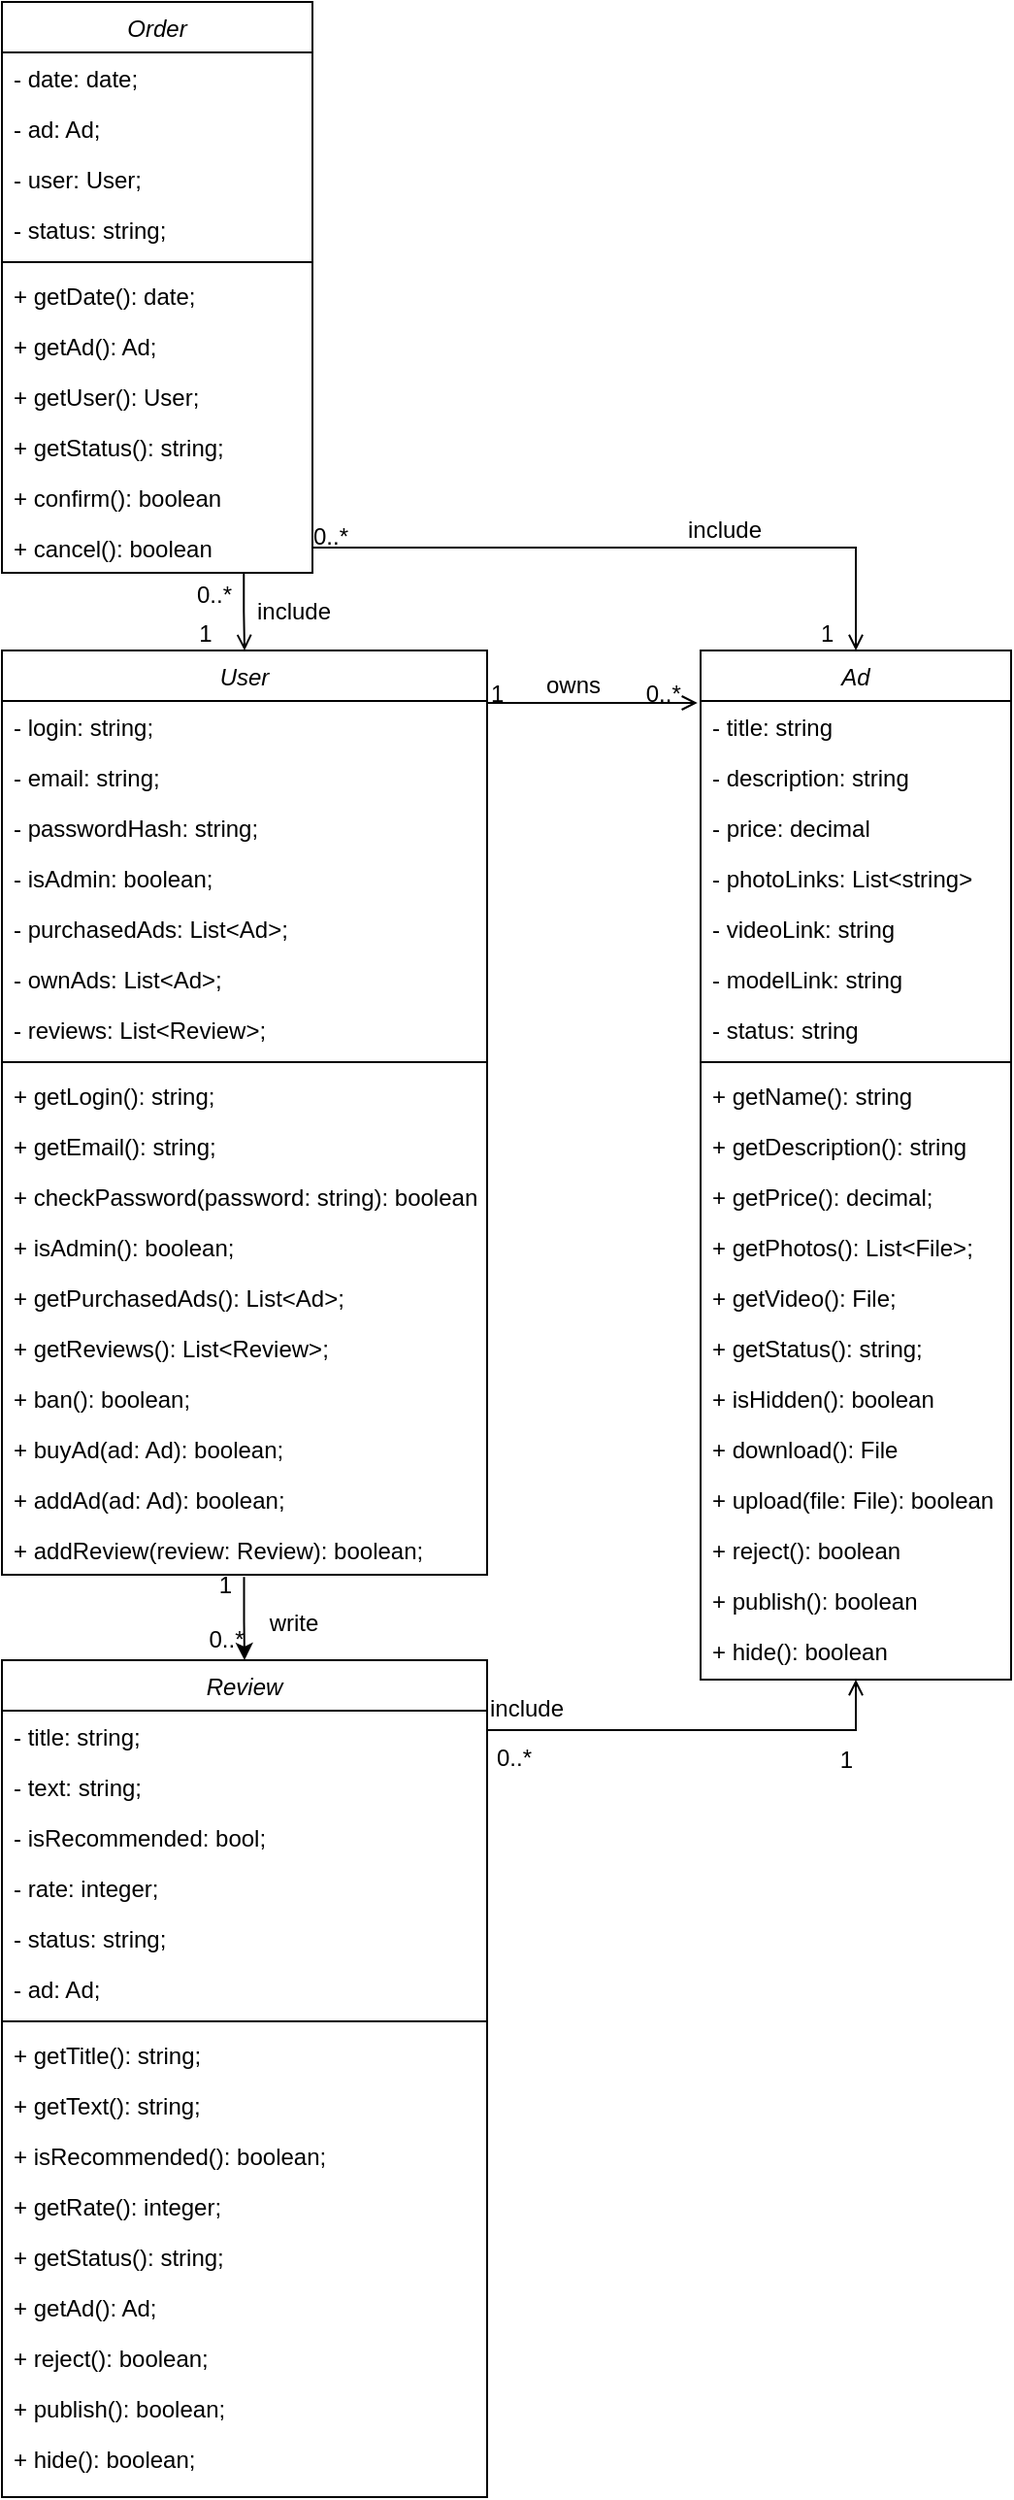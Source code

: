 <mxfile version="19.0.3" type="device"><diagram id="C5RBs43oDa-KdzZeNtuy" name="Page-1"><mxGraphModel dx="1043" dy="1888" grid="1" gridSize="10" guides="1" tooltips="1" connect="1" arrows="1" fold="1" page="1" pageScale="1" pageWidth="827" pageHeight="1169" math="0" shadow="0"><root><mxCell id="WIyWlLk6GJQsqaUBKTNV-0"/><mxCell id="WIyWlLk6GJQsqaUBKTNV-1" parent="WIyWlLk6GJQsqaUBKTNV-0"/><mxCell id="zkfFHV4jXpPFQw0GAbJ--0" value="User" style="swimlane;fontStyle=2;align=center;verticalAlign=top;childLayout=stackLayout;horizontal=1;startSize=26;horizontalStack=0;resizeParent=1;resizeLast=0;collapsible=1;marginBottom=0;rounded=0;shadow=0;strokeWidth=1;" parent="WIyWlLk6GJQsqaUBKTNV-1" vertex="1"><mxGeometry x="40" y="40" width="250" height="476" as="geometry"><mxRectangle x="230" y="140" width="160" height="26" as="alternateBounds"/></mxGeometry></mxCell><mxCell id="zkfFHV4jXpPFQw0GAbJ--1" value="- login: string;" style="text;align=left;verticalAlign=top;spacingLeft=4;spacingRight=4;overflow=hidden;rotatable=0;points=[[0,0.5],[1,0.5]];portConstraint=eastwest;" parent="zkfFHV4jXpPFQw0GAbJ--0" vertex="1"><mxGeometry y="26" width="250" height="26" as="geometry"/></mxCell><mxCell id="zkfFHV4jXpPFQw0GAbJ--2" value="- email: string;" style="text;align=left;verticalAlign=top;spacingLeft=4;spacingRight=4;overflow=hidden;rotatable=0;points=[[0,0.5],[1,0.5]];portConstraint=eastwest;rounded=0;shadow=0;html=0;" parent="zkfFHV4jXpPFQw0GAbJ--0" vertex="1"><mxGeometry y="52" width="250" height="26" as="geometry"/></mxCell><mxCell id="zkfFHV4jXpPFQw0GAbJ--3" value="- passwordHash: string;" style="text;align=left;verticalAlign=top;spacingLeft=4;spacingRight=4;overflow=hidden;rotatable=0;points=[[0,0.5],[1,0.5]];portConstraint=eastwest;rounded=0;shadow=0;html=0;" parent="zkfFHV4jXpPFQw0GAbJ--0" vertex="1"><mxGeometry y="78" width="250" height="26" as="geometry"/></mxCell><mxCell id="cvqIgWMpLT-JqJXg3VKT-1" value="- isAdmin: boolean;" style="text;align=left;verticalAlign=top;spacingLeft=4;spacingRight=4;overflow=hidden;rotatable=0;points=[[0,0.5],[1,0.5]];portConstraint=eastwest;rounded=0;shadow=0;html=0;" parent="zkfFHV4jXpPFQw0GAbJ--0" vertex="1"><mxGeometry y="104" width="250" height="26" as="geometry"/></mxCell><mxCell id="cvqIgWMpLT-JqJXg3VKT-2" value="- purchasedAds: List&lt;Ad&gt;;" style="text;align=left;verticalAlign=top;spacingLeft=4;spacingRight=4;overflow=hidden;rotatable=0;points=[[0,0.5],[1,0.5]];portConstraint=eastwest;rounded=0;shadow=0;html=0;" parent="zkfFHV4jXpPFQw0GAbJ--0" vertex="1"><mxGeometry y="130" width="250" height="26" as="geometry"/></mxCell><mxCell id="cvqIgWMpLT-JqJXg3VKT-8" value="- ownAds: List&lt;Ad&gt;;" style="text;align=left;verticalAlign=top;spacingLeft=4;spacingRight=4;overflow=hidden;rotatable=0;points=[[0,0.5],[1,0.5]];portConstraint=eastwest;rounded=0;shadow=0;html=0;" parent="zkfFHV4jXpPFQw0GAbJ--0" vertex="1"><mxGeometry y="156" width="250" height="26" as="geometry"/></mxCell><mxCell id="FAmlu_MuPORae8KGKjpq-1" value="- reviews: List&lt;Review&gt;;" style="text;align=left;verticalAlign=top;spacingLeft=4;spacingRight=4;overflow=hidden;rotatable=0;points=[[0,0.5],[1,0.5]];portConstraint=eastwest;rounded=0;shadow=0;html=0;" vertex="1" parent="zkfFHV4jXpPFQw0GAbJ--0"><mxGeometry y="182" width="250" height="26" as="geometry"/></mxCell><mxCell id="zkfFHV4jXpPFQw0GAbJ--4" value="" style="line;html=1;strokeWidth=1;align=left;verticalAlign=middle;spacingTop=-1;spacingLeft=3;spacingRight=3;rotatable=0;labelPosition=right;points=[];portConstraint=eastwest;" parent="zkfFHV4jXpPFQw0GAbJ--0" vertex="1"><mxGeometry y="208" width="250" height="8" as="geometry"/></mxCell><mxCell id="zkfFHV4jXpPFQw0GAbJ--5" value="+ getLogin(): string;" style="text;align=left;verticalAlign=top;spacingLeft=4;spacingRight=4;overflow=hidden;rotatable=0;points=[[0,0.5],[1,0.5]];portConstraint=eastwest;" parent="zkfFHV4jXpPFQw0GAbJ--0" vertex="1"><mxGeometry y="216" width="250" height="26" as="geometry"/></mxCell><mxCell id="cvqIgWMpLT-JqJXg3VKT-4" value="+ getEmail(): string;" style="text;align=left;verticalAlign=top;spacingLeft=4;spacingRight=4;overflow=hidden;rotatable=0;points=[[0,0.5],[1,0.5]];portConstraint=eastwest;" parent="zkfFHV4jXpPFQw0GAbJ--0" vertex="1"><mxGeometry y="242" width="250" height="26" as="geometry"/></mxCell><mxCell id="cvqIgWMpLT-JqJXg3VKT-5" value="+ checkPassword(password: string): boolean;" style="text;align=left;verticalAlign=top;spacingLeft=4;spacingRight=4;overflow=hidden;rotatable=0;points=[[0,0.5],[1,0.5]];portConstraint=eastwest;" parent="zkfFHV4jXpPFQw0GAbJ--0" vertex="1"><mxGeometry y="268" width="250" height="26" as="geometry"/></mxCell><mxCell id="cvqIgWMpLT-JqJXg3VKT-6" value="+ isAdmin(): boolean;" style="text;align=left;verticalAlign=top;spacingLeft=4;spacingRight=4;overflow=hidden;rotatable=0;points=[[0,0.5],[1,0.5]];portConstraint=eastwest;" parent="zkfFHV4jXpPFQw0GAbJ--0" vertex="1"><mxGeometry y="294" width="250" height="26" as="geometry"/></mxCell><mxCell id="cvqIgWMpLT-JqJXg3VKT-7" value="+ getPurchasedAds(): List&lt;Ad&gt;;" style="text;align=left;verticalAlign=top;spacingLeft=4;spacingRight=4;overflow=hidden;rotatable=0;points=[[0,0.5],[1,0.5]];portConstraint=eastwest;" parent="zkfFHV4jXpPFQw0GAbJ--0" vertex="1"><mxGeometry y="320" width="250" height="26" as="geometry"/></mxCell><mxCell id="FAmlu_MuPORae8KGKjpq-0" value="+ getReviews(): List&lt;Review&gt;;" style="text;align=left;verticalAlign=top;spacingLeft=4;spacingRight=4;overflow=hidden;rotatable=0;points=[[0,0.5],[1,0.5]];portConstraint=eastwest;" vertex="1" parent="zkfFHV4jXpPFQw0GAbJ--0"><mxGeometry y="346" width="250" height="26" as="geometry"/></mxCell><mxCell id="cvqIgWMpLT-JqJXg3VKT-9" value="+ ban(): boolean;" style="text;align=left;verticalAlign=top;spacingLeft=4;spacingRight=4;overflow=hidden;rotatable=0;points=[[0,0.5],[1,0.5]];portConstraint=eastwest;" parent="zkfFHV4jXpPFQw0GAbJ--0" vertex="1"><mxGeometry y="372" width="250" height="26" as="geometry"/></mxCell><mxCell id="cvqIgWMpLT-JqJXg3VKT-49" value="+ buyAd(ad: Ad): boolean;" style="text;align=left;verticalAlign=top;spacingLeft=4;spacingRight=4;overflow=hidden;rotatable=0;points=[[0,0.5],[1,0.5]];portConstraint=eastwest;" parent="zkfFHV4jXpPFQw0GAbJ--0" vertex="1"><mxGeometry y="398" width="250" height="26" as="geometry"/></mxCell><mxCell id="cvqIgWMpLT-JqJXg3VKT-50" value="+ addAd(ad: Ad): boolean;" style="text;align=left;verticalAlign=top;spacingLeft=4;spacingRight=4;overflow=hidden;rotatable=0;points=[[0,0.5],[1,0.5]];portConstraint=eastwest;" parent="zkfFHV4jXpPFQw0GAbJ--0" vertex="1"><mxGeometry y="424" width="250" height="26" as="geometry"/></mxCell><mxCell id="FAmlu_MuPORae8KGKjpq-2" value="+ addReview(review: Review): boolean;" style="text;align=left;verticalAlign=top;spacingLeft=4;spacingRight=4;overflow=hidden;rotatable=0;points=[[0,0.5],[1,0.5]];portConstraint=eastwest;" vertex="1" parent="zkfFHV4jXpPFQw0GAbJ--0"><mxGeometry y="450" width="250" height="26" as="geometry"/></mxCell><mxCell id="zkfFHV4jXpPFQw0GAbJ--17" value="Ad" style="swimlane;fontStyle=2;align=center;verticalAlign=top;childLayout=stackLayout;horizontal=1;startSize=26;horizontalStack=0;resizeParent=1;resizeLast=0;collapsible=1;marginBottom=0;rounded=0;shadow=0;strokeWidth=1;" parent="WIyWlLk6GJQsqaUBKTNV-1" vertex="1"><mxGeometry x="400" y="40" width="160" height="530" as="geometry"><mxRectangle x="550" y="140" width="160" height="26" as="alternateBounds"/></mxGeometry></mxCell><mxCell id="zkfFHV4jXpPFQw0GAbJ--18" value="- title: string" style="text;align=left;verticalAlign=top;spacingLeft=4;spacingRight=4;overflow=hidden;rotatable=0;points=[[0,0.5],[1,0.5]];portConstraint=eastwest;" parent="zkfFHV4jXpPFQw0GAbJ--17" vertex="1"><mxGeometry y="26" width="160" height="26" as="geometry"/></mxCell><mxCell id="zkfFHV4jXpPFQw0GAbJ--19" value="- description: string" style="text;align=left;verticalAlign=top;spacingLeft=4;spacingRight=4;overflow=hidden;rotatable=0;points=[[0,0.5],[1,0.5]];portConstraint=eastwest;rounded=0;shadow=0;html=0;" parent="zkfFHV4jXpPFQw0GAbJ--17" vertex="1"><mxGeometry y="52" width="160" height="26" as="geometry"/></mxCell><mxCell id="zkfFHV4jXpPFQw0GAbJ--20" value="- price: decimal" style="text;align=left;verticalAlign=top;spacingLeft=4;spacingRight=4;overflow=hidden;rotatable=0;points=[[0,0.5],[1,0.5]];portConstraint=eastwest;rounded=0;shadow=0;html=0;" parent="zkfFHV4jXpPFQw0GAbJ--17" vertex="1"><mxGeometry y="78" width="160" height="26" as="geometry"/></mxCell><mxCell id="zkfFHV4jXpPFQw0GAbJ--21" value="- photoLinks: List&lt;string&gt;" style="text;align=left;verticalAlign=top;spacingLeft=4;spacingRight=4;overflow=hidden;rotatable=0;points=[[0,0.5],[1,0.5]];portConstraint=eastwest;rounded=0;shadow=0;html=0;" parent="zkfFHV4jXpPFQw0GAbJ--17" vertex="1"><mxGeometry y="104" width="160" height="26" as="geometry"/></mxCell><mxCell id="zkfFHV4jXpPFQw0GAbJ--22" value="- videoLink: string" style="text;align=left;verticalAlign=top;spacingLeft=4;spacingRight=4;overflow=hidden;rotatable=0;points=[[0,0.5],[1,0.5]];portConstraint=eastwest;rounded=0;shadow=0;html=0;" parent="zkfFHV4jXpPFQw0GAbJ--17" vertex="1"><mxGeometry y="130" width="160" height="26" as="geometry"/></mxCell><mxCell id="cvqIgWMpLT-JqJXg3VKT-33" value="- modelLink: string" style="text;align=left;verticalAlign=top;spacingLeft=4;spacingRight=4;overflow=hidden;rotatable=0;points=[[0,0.5],[1,0.5]];portConstraint=eastwest;rounded=0;shadow=0;html=0;" parent="zkfFHV4jXpPFQw0GAbJ--17" vertex="1"><mxGeometry y="156" width="160" height="26" as="geometry"/></mxCell><mxCell id="y5xBoWByWlbSDaRMGP8M-30" value="- status: string" style="text;align=left;verticalAlign=top;spacingLeft=4;spacingRight=4;overflow=hidden;rotatable=0;points=[[0,0.5],[1,0.5]];portConstraint=eastwest;rounded=0;shadow=0;html=0;" parent="zkfFHV4jXpPFQw0GAbJ--17" vertex="1"><mxGeometry y="182" width="160" height="26" as="geometry"/></mxCell><mxCell id="zkfFHV4jXpPFQw0GAbJ--23" value="" style="line;html=1;strokeWidth=1;align=left;verticalAlign=middle;spacingTop=-1;spacingLeft=3;spacingRight=3;rotatable=0;labelPosition=right;points=[];portConstraint=eastwest;" parent="zkfFHV4jXpPFQw0GAbJ--17" vertex="1"><mxGeometry y="208" width="160" height="8" as="geometry"/></mxCell><mxCell id="cvqIgWMpLT-JqJXg3VKT-35" value="+ getName(): string" style="text;align=left;verticalAlign=top;spacingLeft=4;spacingRight=4;overflow=hidden;rotatable=0;points=[[0,0.5],[1,0.5]];portConstraint=eastwest;rounded=0;shadow=0;html=0;" parent="zkfFHV4jXpPFQw0GAbJ--17" vertex="1"><mxGeometry y="216" width="160" height="26" as="geometry"/></mxCell><mxCell id="cvqIgWMpLT-JqJXg3VKT-36" value="+ getDescription(): string" style="text;align=left;verticalAlign=top;spacingLeft=4;spacingRight=4;overflow=hidden;rotatable=0;points=[[0,0.5],[1,0.5]];portConstraint=eastwest;rounded=0;shadow=0;html=0;" parent="zkfFHV4jXpPFQw0GAbJ--17" vertex="1"><mxGeometry y="242" width="160" height="26" as="geometry"/></mxCell><mxCell id="cvqIgWMpLT-JqJXg3VKT-37" value="+ getPrice(): decimal;" style="text;align=left;verticalAlign=top;spacingLeft=4;spacingRight=4;overflow=hidden;rotatable=0;points=[[0,0.5],[1,0.5]];portConstraint=eastwest;rounded=0;shadow=0;html=0;" parent="zkfFHV4jXpPFQw0GAbJ--17" vertex="1"><mxGeometry y="268" width="160" height="26" as="geometry"/></mxCell><mxCell id="cvqIgWMpLT-JqJXg3VKT-38" value="+ getPhotos(): List&lt;File&gt;;" style="text;align=left;verticalAlign=top;spacingLeft=4;spacingRight=4;overflow=hidden;rotatable=0;points=[[0,0.5],[1,0.5]];portConstraint=eastwest;rounded=0;shadow=0;html=0;" parent="zkfFHV4jXpPFQw0GAbJ--17" vertex="1"><mxGeometry y="294" width="160" height="26" as="geometry"/></mxCell><mxCell id="cvqIgWMpLT-JqJXg3VKT-39" value="+ getVideo(): File;" style="text;align=left;verticalAlign=top;spacingLeft=4;spacingRight=4;overflow=hidden;rotatable=0;points=[[0,0.5],[1,0.5]];portConstraint=eastwest;rounded=0;shadow=0;html=0;" parent="zkfFHV4jXpPFQw0GAbJ--17" vertex="1"><mxGeometry y="320" width="160" height="26" as="geometry"/></mxCell><mxCell id="y5xBoWByWlbSDaRMGP8M-32" value="+ getStatus(): string;" style="text;align=left;verticalAlign=top;spacingLeft=4;spacingRight=4;overflow=hidden;rotatable=0;points=[[0,0.5],[1,0.5]];portConstraint=eastwest;rounded=0;shadow=0;html=0;" parent="zkfFHV4jXpPFQw0GAbJ--17" vertex="1"><mxGeometry y="346" width="160" height="26" as="geometry"/></mxCell><mxCell id="y5xBoWByWlbSDaRMGP8M-31" value="+ isHidden(): boolean" style="text;align=left;verticalAlign=top;spacingLeft=4;spacingRight=4;overflow=hidden;rotatable=0;points=[[0,0.5],[1,0.5]];portConstraint=eastwest;" parent="zkfFHV4jXpPFQw0GAbJ--17" vertex="1"><mxGeometry y="372" width="160" height="26" as="geometry"/></mxCell><mxCell id="zkfFHV4jXpPFQw0GAbJ--25" value="+ download(): File" style="text;align=left;verticalAlign=top;spacingLeft=4;spacingRight=4;overflow=hidden;rotatable=0;points=[[0,0.5],[1,0.5]];portConstraint=eastwest;" parent="zkfFHV4jXpPFQw0GAbJ--17" vertex="1"><mxGeometry y="398" width="160" height="26" as="geometry"/></mxCell><mxCell id="cvqIgWMpLT-JqJXg3VKT-34" value="+ upload(file: File): boolean" style="text;align=left;verticalAlign=top;spacingLeft=4;spacingRight=4;overflow=hidden;rotatable=0;points=[[0,0.5],[1,0.5]];portConstraint=eastwest;" parent="zkfFHV4jXpPFQw0GAbJ--17" vertex="1"><mxGeometry y="424" width="160" height="26" as="geometry"/></mxCell><mxCell id="y5xBoWByWlbSDaRMGP8M-33" value="+ reject(): boolean" style="text;align=left;verticalAlign=top;spacingLeft=4;spacingRight=4;overflow=hidden;rotatable=0;points=[[0,0.5],[1,0.5]];portConstraint=eastwest;" parent="zkfFHV4jXpPFQw0GAbJ--17" vertex="1"><mxGeometry y="450" width="160" height="26" as="geometry"/></mxCell><mxCell id="y5xBoWByWlbSDaRMGP8M-34" value="+ publish(): boolean" style="text;align=left;verticalAlign=top;spacingLeft=4;spacingRight=4;overflow=hidden;rotatable=0;points=[[0,0.5],[1,0.5]];portConstraint=eastwest;" parent="zkfFHV4jXpPFQw0GAbJ--17" vertex="1"><mxGeometry y="476" width="160" height="26" as="geometry"/></mxCell><mxCell id="y5xBoWByWlbSDaRMGP8M-37" value="+ hide(): boolean" style="text;align=left;verticalAlign=top;spacingLeft=4;spacingRight=4;overflow=hidden;rotatable=0;points=[[0,0.5],[1,0.5]];portConstraint=eastwest;" parent="zkfFHV4jXpPFQw0GAbJ--17" vertex="1"><mxGeometry y="502" width="160" height="26" as="geometry"/></mxCell><mxCell id="zkfFHV4jXpPFQw0GAbJ--26" value="" style="endArrow=open;shadow=0;strokeWidth=1;rounded=0;endFill=1;edgeStyle=elbowEdgeStyle;elbow=vertical;entryX=-0.01;entryY=0.051;entryDx=0;entryDy=0;entryPerimeter=0;" parent="WIyWlLk6GJQsqaUBKTNV-1" source="zkfFHV4jXpPFQw0GAbJ--0" target="zkfFHV4jXpPFQw0GAbJ--17" edge="1"><mxGeometry x="0.5" y="41" relative="1" as="geometry"><mxPoint x="380" y="192" as="sourcePoint"/><mxPoint x="540" y="192" as="targetPoint"/><mxPoint x="-40" y="32" as="offset"/></mxGeometry></mxCell><mxCell id="zkfFHV4jXpPFQw0GAbJ--27" value="1" style="resizable=0;align=left;verticalAlign=bottom;labelBackgroundColor=none;fontSize=12;" parent="zkfFHV4jXpPFQw0GAbJ--26" connectable="0" vertex="1"><mxGeometry x="-1" relative="1" as="geometry"><mxPoint y="4" as="offset"/></mxGeometry></mxCell><mxCell id="zkfFHV4jXpPFQw0GAbJ--28" value="0..*" style="resizable=0;align=right;verticalAlign=bottom;labelBackgroundColor=none;fontSize=12;" parent="zkfFHV4jXpPFQw0GAbJ--26" connectable="0" vertex="1"><mxGeometry x="1" relative="1" as="geometry"><mxPoint x="-7" y="4" as="offset"/></mxGeometry></mxCell><mxCell id="zkfFHV4jXpPFQw0GAbJ--29" value="owns" style="text;html=1;resizable=0;points=[];;align=center;verticalAlign=middle;labelBackgroundColor=none;rounded=0;shadow=0;strokeWidth=1;fontSize=12;" parent="zkfFHV4jXpPFQw0GAbJ--26" vertex="1" connectable="0"><mxGeometry x="0.5" y="49" relative="1" as="geometry"><mxPoint x="-38" y="40" as="offset"/></mxGeometry></mxCell><mxCell id="y5xBoWByWlbSDaRMGP8M-0" value="Review" style="swimlane;fontStyle=2;align=center;verticalAlign=top;childLayout=stackLayout;horizontal=1;startSize=26;horizontalStack=0;resizeParent=1;resizeLast=0;collapsible=1;marginBottom=0;rounded=0;shadow=0;strokeWidth=1;" parent="WIyWlLk6GJQsqaUBKTNV-1" vertex="1"><mxGeometry x="40" y="560" width="250" height="431" as="geometry"><mxRectangle x="230" y="140" width="160" height="26" as="alternateBounds"/></mxGeometry></mxCell><mxCell id="y5xBoWByWlbSDaRMGP8M-1" value="- title: string;" style="text;align=left;verticalAlign=top;spacingLeft=4;spacingRight=4;overflow=hidden;rotatable=0;points=[[0,0.5],[1,0.5]];portConstraint=eastwest;" parent="y5xBoWByWlbSDaRMGP8M-0" vertex="1"><mxGeometry y="26" width="250" height="26" as="geometry"/></mxCell><mxCell id="y5xBoWByWlbSDaRMGP8M-2" value="- text: string;" style="text;align=left;verticalAlign=top;spacingLeft=4;spacingRight=4;overflow=hidden;rotatable=0;points=[[0,0.5],[1,0.5]];portConstraint=eastwest;rounded=0;shadow=0;html=0;" parent="y5xBoWByWlbSDaRMGP8M-0" vertex="1"><mxGeometry y="52" width="250" height="26" as="geometry"/></mxCell><mxCell id="y5xBoWByWlbSDaRMGP8M-3" value="- isRecommended: bool;" style="text;align=left;verticalAlign=top;spacingLeft=4;spacingRight=4;overflow=hidden;rotatable=0;points=[[0,0.5],[1,0.5]];portConstraint=eastwest;rounded=0;shadow=0;html=0;" parent="y5xBoWByWlbSDaRMGP8M-0" vertex="1"><mxGeometry y="78" width="250" height="26" as="geometry"/></mxCell><mxCell id="y5xBoWByWlbSDaRMGP8M-4" value="- rate: integer;" style="text;align=left;verticalAlign=top;spacingLeft=4;spacingRight=4;overflow=hidden;rotatable=0;points=[[0,0.5],[1,0.5]];portConstraint=eastwest;rounded=0;shadow=0;html=0;" parent="y5xBoWByWlbSDaRMGP8M-0" vertex="1"><mxGeometry y="104" width="250" height="26" as="geometry"/></mxCell><mxCell id="y5xBoWByWlbSDaRMGP8M-16" value="- status: string;" style="text;align=left;verticalAlign=top;spacingLeft=4;spacingRight=4;overflow=hidden;rotatable=0;points=[[0,0.5],[1,0.5]];portConstraint=eastwest;rounded=0;shadow=0;html=0;" parent="y5xBoWByWlbSDaRMGP8M-0" vertex="1"><mxGeometry y="130" width="250" height="26" as="geometry"/></mxCell><mxCell id="y5xBoWByWlbSDaRMGP8M-5" value="- ad: Ad;" style="text;align=left;verticalAlign=top;spacingLeft=4;spacingRight=4;overflow=hidden;rotatable=0;points=[[0,0.5],[1,0.5]];portConstraint=eastwest;rounded=0;shadow=0;html=0;" parent="y5xBoWByWlbSDaRMGP8M-0" vertex="1"><mxGeometry y="156" width="250" height="26" as="geometry"/></mxCell><mxCell id="y5xBoWByWlbSDaRMGP8M-7" value="" style="line;html=1;strokeWidth=1;align=left;verticalAlign=middle;spacingTop=-1;spacingLeft=3;spacingRight=3;rotatable=0;labelPosition=right;points=[];portConstraint=eastwest;" parent="y5xBoWByWlbSDaRMGP8M-0" vertex="1"><mxGeometry y="182" width="250" height="8" as="geometry"/></mxCell><mxCell id="y5xBoWByWlbSDaRMGP8M-8" value="+ getTitle(): string;" style="text;align=left;verticalAlign=top;spacingLeft=4;spacingRight=4;overflow=hidden;rotatable=0;points=[[0,0.5],[1,0.5]];portConstraint=eastwest;" parent="y5xBoWByWlbSDaRMGP8M-0" vertex="1"><mxGeometry y="190" width="250" height="26" as="geometry"/></mxCell><mxCell id="y5xBoWByWlbSDaRMGP8M-9" value="+ getText(): string;" style="text;align=left;verticalAlign=top;spacingLeft=4;spacingRight=4;overflow=hidden;rotatable=0;points=[[0,0.5],[1,0.5]];portConstraint=eastwest;" parent="y5xBoWByWlbSDaRMGP8M-0" vertex="1"><mxGeometry y="216" width="250" height="26" as="geometry"/></mxCell><mxCell id="y5xBoWByWlbSDaRMGP8M-13" value="+ isRecommended(): boolean;" style="text;align=left;verticalAlign=top;spacingLeft=4;spacingRight=4;overflow=hidden;rotatable=0;points=[[0,0.5],[1,0.5]];portConstraint=eastwest;" parent="y5xBoWByWlbSDaRMGP8M-0" vertex="1"><mxGeometry y="242" width="250" height="26" as="geometry"/></mxCell><mxCell id="y5xBoWByWlbSDaRMGP8M-11" value="+ getRate(): integer;" style="text;align=left;verticalAlign=top;spacingLeft=4;spacingRight=4;overflow=hidden;rotatable=0;points=[[0,0.5],[1,0.5]];portConstraint=eastwest;" parent="y5xBoWByWlbSDaRMGP8M-0" vertex="1"><mxGeometry y="268" width="250" height="26" as="geometry"/></mxCell><mxCell id="y5xBoWByWlbSDaRMGP8M-12" value="+ getStatus(): string;" style="text;align=left;verticalAlign=top;spacingLeft=4;spacingRight=4;overflow=hidden;rotatable=0;points=[[0,0.5],[1,0.5]];portConstraint=eastwest;" parent="y5xBoWByWlbSDaRMGP8M-0" vertex="1"><mxGeometry y="294" width="250" height="26" as="geometry"/></mxCell><mxCell id="y5xBoWByWlbSDaRMGP8M-14" value="+ getAd(): Ad;" style="text;align=left;verticalAlign=top;spacingLeft=4;spacingRight=4;overflow=hidden;rotatable=0;points=[[0,0.5],[1,0.5]];portConstraint=eastwest;" parent="y5xBoWByWlbSDaRMGP8M-0" vertex="1"><mxGeometry y="320" width="250" height="26" as="geometry"/></mxCell><mxCell id="y5xBoWByWlbSDaRMGP8M-35" value="+ reject(): boolean;" style="text;align=left;verticalAlign=top;spacingLeft=4;spacingRight=4;overflow=hidden;rotatable=0;points=[[0,0.5],[1,0.5]];portConstraint=eastwest;" parent="y5xBoWByWlbSDaRMGP8M-0" vertex="1"><mxGeometry y="346" width="250" height="26" as="geometry"/></mxCell><mxCell id="y5xBoWByWlbSDaRMGP8M-36" value="+ publish(): boolean;" style="text;align=left;verticalAlign=top;spacingLeft=4;spacingRight=4;overflow=hidden;rotatable=0;points=[[0,0.5],[1,0.5]];portConstraint=eastwest;" parent="y5xBoWByWlbSDaRMGP8M-0" vertex="1"><mxGeometry y="372" width="250" height="26" as="geometry"/></mxCell><mxCell id="y5xBoWByWlbSDaRMGP8M-38" value="+ hide(): boolean;" style="text;align=left;verticalAlign=top;spacingLeft=4;spacingRight=4;overflow=hidden;rotatable=0;points=[[0,0.5],[1,0.5]];portConstraint=eastwest;" parent="y5xBoWByWlbSDaRMGP8M-0" vertex="1"><mxGeometry y="398" width="250" height="26" as="geometry"/></mxCell><mxCell id="y5xBoWByWlbSDaRMGP8M-21" value="" style="endArrow=classic;shadow=0;strokeWidth=1;rounded=0;endFill=1;edgeStyle=elbowEdgeStyle;elbow=vertical;entryX=0.5;entryY=0;entryDx=0;entryDy=0;startArrow=none;startFill=0;exitX=0.499;exitY=1.045;exitDx=0;exitDy=0;exitPerimeter=0;" parent="WIyWlLk6GJQsqaUBKTNV-1" source="FAmlu_MuPORae8KGKjpq-2" target="y5xBoWByWlbSDaRMGP8M-0" edge="1"><mxGeometry x="0.5" y="41" relative="1" as="geometry"><mxPoint x="165" y="510" as="sourcePoint"/><mxPoint x="320" y="457" as="targetPoint"/><mxPoint x="-40" y="32" as="offset"/><Array as="points"><mxPoint x="165" y="540"/><mxPoint x="280" y="417"/><mxPoint x="240" y="327"/></Array></mxGeometry></mxCell><mxCell id="y5xBoWByWlbSDaRMGP8M-22" value="0..*" style="resizable=0;align=left;verticalAlign=bottom;labelBackgroundColor=none;fontSize=12;" parent="y5xBoWByWlbSDaRMGP8M-21" connectable="0" vertex="1"><mxGeometry x="-1" relative="1" as="geometry"><mxPoint x="-20" y="41" as="offset"/></mxGeometry></mxCell><mxCell id="y5xBoWByWlbSDaRMGP8M-23" value="1" style="resizable=0;align=right;verticalAlign=bottom;labelBackgroundColor=none;fontSize=12;" parent="y5xBoWByWlbSDaRMGP8M-21" connectable="0" vertex="1"><mxGeometry x="1" relative="1" as="geometry"><mxPoint x="-5" y="-30" as="offset"/></mxGeometry></mxCell><mxCell id="y5xBoWByWlbSDaRMGP8M-24" value="write" style="text;html=1;resizable=0;points=[];;align=center;verticalAlign=middle;labelBackgroundColor=none;rounded=0;shadow=0;strokeWidth=1;fontSize=12;" parent="y5xBoWByWlbSDaRMGP8M-21" vertex="1" connectable="0"><mxGeometry x="0.5" y="49" relative="1" as="geometry"><mxPoint x="-24" y="-9" as="offset"/></mxGeometry></mxCell><mxCell id="y5xBoWByWlbSDaRMGP8M-25" value="" style="endArrow=none;shadow=0;strokeWidth=1;rounded=0;endFill=0;edgeStyle=elbowEdgeStyle;elbow=vertical;entryX=1;entryY=0.5;entryDx=0;entryDy=0;startArrow=open;startFill=0;exitX=0.5;exitY=1;exitDx=0;exitDy=0;" parent="WIyWlLk6GJQsqaUBKTNV-1" source="zkfFHV4jXpPFQw0GAbJ--17" target="y5xBoWByWlbSDaRMGP8M-4" edge="1"><mxGeometry x="0.5" y="41" relative="1" as="geometry"><mxPoint x="350" y="440" as="sourcePoint"/><mxPoint x="350.25" y="480.32" as="targetPoint"/><mxPoint x="-40" y="32" as="offset"/><Array as="points"><mxPoint x="400" y="596"/><mxPoint x="465.25" y="418.32"/><mxPoint x="425.25" y="328.32"/></Array></mxGeometry></mxCell><mxCell id="y5xBoWByWlbSDaRMGP8M-26" value="0..*" style="resizable=0;align=left;verticalAlign=bottom;labelBackgroundColor=none;fontSize=12;" parent="y5xBoWByWlbSDaRMGP8M-25" connectable="0" vertex="1"><mxGeometry x="-1" relative="1" as="geometry"><mxPoint x="-187" y="49" as="offset"/></mxGeometry></mxCell><mxCell id="y5xBoWByWlbSDaRMGP8M-27" value="1" style="resizable=0;align=right;verticalAlign=bottom;labelBackgroundColor=none;fontSize=12;" parent="y5xBoWByWlbSDaRMGP8M-25" connectable="0" vertex="1"><mxGeometry x="1" relative="1" as="geometry"><mxPoint x="190" y="-57" as="offset"/></mxGeometry></mxCell><mxCell id="y5xBoWByWlbSDaRMGP8M-28" value="include" style="text;html=1;resizable=0;points=[];;align=center;verticalAlign=middle;labelBackgroundColor=none;rounded=0;shadow=0;strokeWidth=1;fontSize=12;" parent="y5xBoWByWlbSDaRMGP8M-25" vertex="1" connectable="0"><mxGeometry x="0.5" y="49" relative="1" as="geometry"><mxPoint x="-29" y="-18" as="offset"/></mxGeometry></mxCell><mxCell id="y5xBoWByWlbSDaRMGP8M-39" value="Order" style="swimlane;fontStyle=2;align=center;verticalAlign=top;childLayout=stackLayout;horizontal=1;startSize=26;horizontalStack=0;resizeParent=1;resizeLast=0;collapsible=1;marginBottom=0;rounded=0;shadow=0;strokeWidth=1;" parent="WIyWlLk6GJQsqaUBKTNV-1" vertex="1"><mxGeometry x="40" y="-294" width="160" height="294" as="geometry"><mxRectangle x="550" y="140" width="160" height="26" as="alternateBounds"/></mxGeometry></mxCell><mxCell id="y5xBoWByWlbSDaRMGP8M-40" value="- date: date;" style="text;align=left;verticalAlign=top;spacingLeft=4;spacingRight=4;overflow=hidden;rotatable=0;points=[[0,0.5],[1,0.5]];portConstraint=eastwest;" parent="y5xBoWByWlbSDaRMGP8M-39" vertex="1"><mxGeometry y="26" width="160" height="26" as="geometry"/></mxCell><mxCell id="y5xBoWByWlbSDaRMGP8M-41" value="- ad: Ad;" style="text;align=left;verticalAlign=top;spacingLeft=4;spacingRight=4;overflow=hidden;rotatable=0;points=[[0,0.5],[1,0.5]];portConstraint=eastwest;rounded=0;shadow=0;html=0;" parent="y5xBoWByWlbSDaRMGP8M-39" vertex="1"><mxGeometry y="52" width="160" height="26" as="geometry"/></mxCell><mxCell id="y5xBoWByWlbSDaRMGP8M-42" value="- user: User;" style="text;align=left;verticalAlign=top;spacingLeft=4;spacingRight=4;overflow=hidden;rotatable=0;points=[[0,0.5],[1,0.5]];portConstraint=eastwest;rounded=0;shadow=0;html=0;" parent="y5xBoWByWlbSDaRMGP8M-39" vertex="1"><mxGeometry y="78" width="160" height="26" as="geometry"/></mxCell><mxCell id="y5xBoWByWlbSDaRMGP8M-43" value="- status: string;" style="text;align=left;verticalAlign=top;spacingLeft=4;spacingRight=4;overflow=hidden;rotatable=0;points=[[0,0.5],[1,0.5]];portConstraint=eastwest;rounded=0;shadow=0;html=0;" parent="y5xBoWByWlbSDaRMGP8M-39" vertex="1"><mxGeometry y="104" width="160" height="26" as="geometry"/></mxCell><mxCell id="y5xBoWByWlbSDaRMGP8M-47" value="" style="line;html=1;strokeWidth=1;align=left;verticalAlign=middle;spacingTop=-1;spacingLeft=3;spacingRight=3;rotatable=0;labelPosition=right;points=[];portConstraint=eastwest;" parent="y5xBoWByWlbSDaRMGP8M-39" vertex="1"><mxGeometry y="130" width="160" height="8" as="geometry"/></mxCell><mxCell id="y5xBoWByWlbSDaRMGP8M-48" value="+ getDate(): date;" style="text;align=left;verticalAlign=top;spacingLeft=4;spacingRight=4;overflow=hidden;rotatable=0;points=[[0,0.5],[1,0.5]];portConstraint=eastwest;rounded=0;shadow=0;html=0;" parent="y5xBoWByWlbSDaRMGP8M-39" vertex="1"><mxGeometry y="138" width="160" height="26" as="geometry"/></mxCell><mxCell id="y5xBoWByWlbSDaRMGP8M-49" value="+ getAd(): Ad;" style="text;align=left;verticalAlign=top;spacingLeft=4;spacingRight=4;overflow=hidden;rotatable=0;points=[[0,0.5],[1,0.5]];portConstraint=eastwest;rounded=0;shadow=0;html=0;" parent="y5xBoWByWlbSDaRMGP8M-39" vertex="1"><mxGeometry y="164" width="160" height="26" as="geometry"/></mxCell><mxCell id="y5xBoWByWlbSDaRMGP8M-50" value="+ getUser(): User;" style="text;align=left;verticalAlign=top;spacingLeft=4;spacingRight=4;overflow=hidden;rotatable=0;points=[[0,0.5],[1,0.5]];portConstraint=eastwest;rounded=0;shadow=0;html=0;" parent="y5xBoWByWlbSDaRMGP8M-39" vertex="1"><mxGeometry y="190" width="160" height="26" as="geometry"/></mxCell><mxCell id="y5xBoWByWlbSDaRMGP8M-51" value="+ getStatus(): string;" style="text;align=left;verticalAlign=top;spacingLeft=4;spacingRight=4;overflow=hidden;rotatable=0;points=[[0,0.5],[1,0.5]];portConstraint=eastwest;rounded=0;shadow=0;html=0;" parent="y5xBoWByWlbSDaRMGP8M-39" vertex="1"><mxGeometry y="216" width="160" height="26" as="geometry"/></mxCell><mxCell id="y5xBoWByWlbSDaRMGP8M-56" value="+ confirm(): boolean" style="text;align=left;verticalAlign=top;spacingLeft=4;spacingRight=4;overflow=hidden;rotatable=0;points=[[0,0.5],[1,0.5]];portConstraint=eastwest;" parent="y5xBoWByWlbSDaRMGP8M-39" vertex="1"><mxGeometry y="242" width="160" height="26" as="geometry"/></mxCell><mxCell id="y5xBoWByWlbSDaRMGP8M-57" value="+ cancel(): boolean" style="text;align=left;verticalAlign=top;spacingLeft=4;spacingRight=4;overflow=hidden;rotatable=0;points=[[0,0.5],[1,0.5]];portConstraint=eastwest;" parent="y5xBoWByWlbSDaRMGP8M-39" vertex="1"><mxGeometry y="268" width="160" height="26" as="geometry"/></mxCell><mxCell id="y5xBoWByWlbSDaRMGP8M-65" value="" style="endArrow=open;shadow=0;strokeWidth=1;rounded=0;endFill=1;edgeStyle=elbowEdgeStyle;elbow=vertical;entryX=0.5;entryY=0;entryDx=0;entryDy=0;exitX=0.779;exitY=1.006;exitDx=0;exitDy=0;exitPerimeter=0;" parent="WIyWlLk6GJQsqaUBKTNV-1" source="y5xBoWByWlbSDaRMGP8M-57" target="zkfFHV4jXpPFQw0GAbJ--0" edge="1"><mxGeometry x="0.5" y="41" relative="1" as="geometry"><mxPoint x="300" y="77" as="sourcePoint"/><mxPoint x="408.4" y="77.03" as="targetPoint"/><mxPoint x="-40" y="32" as="offset"/></mxGeometry></mxCell><mxCell id="y5xBoWByWlbSDaRMGP8M-66" value="1" style="resizable=0;align=left;verticalAlign=bottom;labelBackgroundColor=none;fontSize=12;" parent="y5xBoWByWlbSDaRMGP8M-65" connectable="0" vertex="1"><mxGeometry x="-1" relative="1" as="geometry"><mxPoint x="-25" y="40" as="offset"/></mxGeometry></mxCell><mxCell id="y5xBoWByWlbSDaRMGP8M-67" value="0..*" style="resizable=0;align=right;verticalAlign=bottom;labelBackgroundColor=none;fontSize=12;" parent="y5xBoWByWlbSDaRMGP8M-65" connectable="0" vertex="1"><mxGeometry x="1" relative="1" as="geometry"><mxPoint x="-5" y="-20" as="offset"/></mxGeometry></mxCell><mxCell id="y5xBoWByWlbSDaRMGP8M-68" value="include" style="text;html=1;resizable=0;points=[];;align=center;verticalAlign=middle;labelBackgroundColor=none;rounded=0;shadow=0;strokeWidth=1;fontSize=12;" parent="y5xBoWByWlbSDaRMGP8M-65" vertex="1" connectable="0"><mxGeometry x="0.5" y="49" relative="1" as="geometry"><mxPoint x="-24" y="-10" as="offset"/></mxGeometry></mxCell><mxCell id="y5xBoWByWlbSDaRMGP8M-69" value="" style="endArrow=open;shadow=0;strokeWidth=1;rounded=0;endFill=1;edgeStyle=elbowEdgeStyle;elbow=vertical;entryX=0.5;entryY=0;entryDx=0;entryDy=0;exitX=1;exitY=0.5;exitDx=0;exitDy=0;" parent="WIyWlLk6GJQsqaUBKTNV-1" source="y5xBoWByWlbSDaRMGP8M-57" target="zkfFHV4jXpPFQw0GAbJ--17" edge="1"><mxGeometry x="0.5" y="41" relative="1" as="geometry"><mxPoint x="280.0" y="-79.474" as="sourcePoint"/><mxPoint x="388.4" y="-80.0" as="targetPoint"/><mxPoint x="-40" y="32" as="offset"/><Array as="points"><mxPoint x="340" y="-13"/></Array></mxGeometry></mxCell><mxCell id="y5xBoWByWlbSDaRMGP8M-70" value="1" style="resizable=0;align=left;verticalAlign=bottom;labelBackgroundColor=none;fontSize=12;" parent="y5xBoWByWlbSDaRMGP8M-69" connectable="0" vertex="1"><mxGeometry x="-1" relative="1" as="geometry"><mxPoint x="260" y="53" as="offset"/></mxGeometry></mxCell><mxCell id="y5xBoWByWlbSDaRMGP8M-71" value="0..*" style="resizable=0;align=right;verticalAlign=bottom;labelBackgroundColor=none;fontSize=12;" parent="y5xBoWByWlbSDaRMGP8M-69" connectable="0" vertex="1"><mxGeometry x="1" relative="1" as="geometry"><mxPoint x="-260" y="-50" as="offset"/></mxGeometry></mxCell><mxCell id="y5xBoWByWlbSDaRMGP8M-72" value="include" style="text;html=1;resizable=0;points=[];;align=center;verticalAlign=middle;labelBackgroundColor=none;rounded=0;shadow=0;strokeWidth=1;fontSize=12;" parent="y5xBoWByWlbSDaRMGP8M-69" vertex="1" connectable="0"><mxGeometry x="0.5" y="49" relative="1" as="geometry"><mxPoint x="-38" y="40" as="offset"/></mxGeometry></mxCell></root></mxGraphModel></diagram></mxfile>